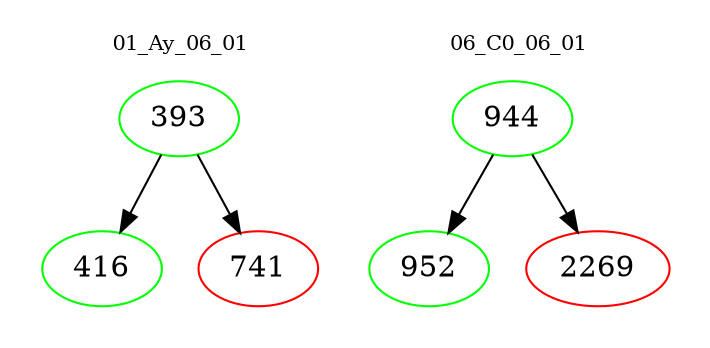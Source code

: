 digraph{
subgraph cluster_0 {
color = white
label = "01_Ay_06_01";
fontsize=10;
T0_393 [label="393", color="green"]
T0_393 -> T0_416 [color="black"]
T0_416 [label="416", color="green"]
T0_393 -> T0_741 [color="black"]
T0_741 [label="741", color="red"]
}
subgraph cluster_1 {
color = white
label = "06_C0_06_01";
fontsize=10;
T1_944 [label="944", color="green"]
T1_944 -> T1_952 [color="black"]
T1_952 [label="952", color="green"]
T1_944 -> T1_2269 [color="black"]
T1_2269 [label="2269", color="red"]
}
}

